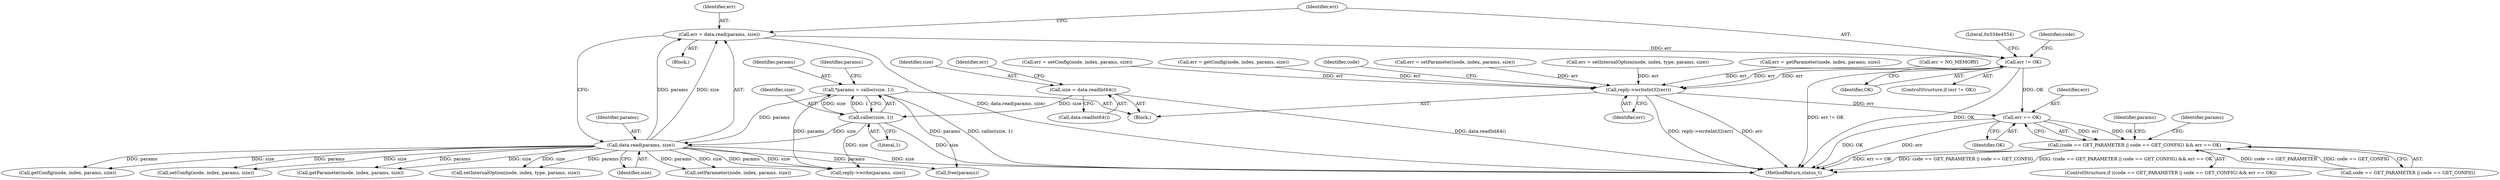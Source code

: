 digraph "0_Android_1171e7c047bf79e7c93342bb6a812c9edd86aa84@API" {
"1000309" [label="(Call,err = data.read(params, size))"];
"1000311" [label="(Call,data.read(params, size))"];
"1000301" [label="(Call,*params = calloc(size, 1))"];
"1000303" [label="(Call,calloc(size, 1))"];
"1000293" [label="(Call,size = data.readInt64())"];
"1000315" [label="(Call,err != OK)"];
"1000382" [label="(Call,reply->writeInt32(err))"];
"1000393" [label="(Call,err == OK)"];
"1000385" [label="(Call,(code == GET_PARAMETER || code == GET_CONFIG) && err == OK)"];
"1000394" [label="(Identifier,err)"];
"1000313" [label="(Identifier,size)"];
"1000293" [label="(Call,size = data.readInt64())"];
"1000295" [label="(Call,data.readInt64())"];
"1000311" [label="(Call,data.read(params, size))"];
"1000397" [label="(Call,reply->write(params, size))"];
"1000317" [label="(Identifier,OK)"];
"1000325" [label="(Identifier,code)"];
"1000382" [label="(Call,reply->writeInt32(err))"];
"1000309" [label="(Call,err = data.read(params, size))"];
"1000339" [label="(Call,setParameter(node, index, params, size))"];
"1000400" [label="(Call,free(params))"];
"1000355" [label="(Call,err = setConfig(node, index, params, size))"];
"1000401" [label="(Identifier,params)"];
"1000384" [label="(ControlStructure,if ((code == GET_PARAMETER || code == GET_CONFIG) && err == OK))"];
"1000307" [label="(Identifier,params)"];
"1000373" [label="(Call,setInternalOption(node, index, type, params, size))"];
"1000398" [label="(Identifier,params)"];
"1000346" [label="(Call,err = getConfig(node, index, params, size))"];
"1000388" [label="(Identifier,code)"];
"1000383" [label="(Identifier,err)"];
"1000348" [label="(Call,getConfig(node, index, params, size))"];
"1000312" [label="(Identifier,params)"];
"1001075" [label="(MethodReturn,status_t)"];
"1000314" [label="(ControlStructure,if (err != OK))"];
"1000386" [label="(Call,code == GET_PARAMETER || code == GET_CONFIG)"];
"1000310" [label="(Identifier,err)"];
"1000316" [label="(Identifier,err)"];
"1000301" [label="(Call,*params = calloc(size, 1))"];
"1000337" [label="(Call,err = setParameter(node, index, params, size))"];
"1000393" [label="(Call,err == OK)"];
"1000357" [label="(Call,setConfig(node, index, params, size))"];
"1000371" [label="(Call,err = setInternalOption(node, index, type, params, size))"];
"1000385" [label="(Call,(code == GET_PARAMETER || code == GET_CONFIG) && err == OK)"];
"1000303" [label="(Call,calloc(size, 1))"];
"1000308" [label="(Block,)"];
"1000328" [label="(Call,err = getParameter(node, index, params, size))"];
"1000304" [label="(Identifier,size)"];
"1000330" [label="(Call,getParameter(node, index, params, size))"];
"1000305" [label="(Literal,1)"];
"1000297" [label="(Call,err = NO_MEMORY)"];
"1000320" [label="(Literal,0x534e4554)"];
"1000294" [label="(Identifier,size)"];
"1000275" [label="(Block,)"];
"1000302" [label="(Identifier,params)"];
"1000395" [label="(Identifier,OK)"];
"1000298" [label="(Identifier,err)"];
"1000315" [label="(Call,err != OK)"];
"1000309" -> "1000308"  [label="AST: "];
"1000309" -> "1000311"  [label="CFG: "];
"1000310" -> "1000309"  [label="AST: "];
"1000311" -> "1000309"  [label="AST: "];
"1000316" -> "1000309"  [label="CFG: "];
"1000309" -> "1001075"  [label="DDG: data.read(params, size)"];
"1000311" -> "1000309"  [label="DDG: params"];
"1000311" -> "1000309"  [label="DDG: size"];
"1000309" -> "1000315"  [label="DDG: err"];
"1000311" -> "1000313"  [label="CFG: "];
"1000312" -> "1000311"  [label="AST: "];
"1000313" -> "1000311"  [label="AST: "];
"1000311" -> "1001075"  [label="DDG: size"];
"1000301" -> "1000311"  [label="DDG: params"];
"1000303" -> "1000311"  [label="DDG: size"];
"1000311" -> "1000330"  [label="DDG: params"];
"1000311" -> "1000330"  [label="DDG: size"];
"1000311" -> "1000339"  [label="DDG: params"];
"1000311" -> "1000339"  [label="DDG: size"];
"1000311" -> "1000348"  [label="DDG: params"];
"1000311" -> "1000348"  [label="DDG: size"];
"1000311" -> "1000357"  [label="DDG: params"];
"1000311" -> "1000357"  [label="DDG: size"];
"1000311" -> "1000373"  [label="DDG: params"];
"1000311" -> "1000373"  [label="DDG: size"];
"1000311" -> "1000397"  [label="DDG: params"];
"1000311" -> "1000397"  [label="DDG: size"];
"1000311" -> "1000400"  [label="DDG: params"];
"1000301" -> "1000275"  [label="AST: "];
"1000301" -> "1000303"  [label="CFG: "];
"1000302" -> "1000301"  [label="AST: "];
"1000303" -> "1000301"  [label="AST: "];
"1000307" -> "1000301"  [label="CFG: "];
"1000301" -> "1001075"  [label="DDG: calloc(size, 1)"];
"1000303" -> "1000301"  [label="DDG: size"];
"1000303" -> "1000301"  [label="DDG: 1"];
"1000301" -> "1000397"  [label="DDG: params"];
"1000301" -> "1000400"  [label="DDG: params"];
"1000303" -> "1000305"  [label="CFG: "];
"1000304" -> "1000303"  [label="AST: "];
"1000305" -> "1000303"  [label="AST: "];
"1000303" -> "1001075"  [label="DDG: size"];
"1000293" -> "1000303"  [label="DDG: size"];
"1000303" -> "1000397"  [label="DDG: size"];
"1000293" -> "1000275"  [label="AST: "];
"1000293" -> "1000295"  [label="CFG: "];
"1000294" -> "1000293"  [label="AST: "];
"1000295" -> "1000293"  [label="AST: "];
"1000298" -> "1000293"  [label="CFG: "];
"1000293" -> "1001075"  [label="DDG: data.readInt64()"];
"1000315" -> "1000314"  [label="AST: "];
"1000315" -> "1000317"  [label="CFG: "];
"1000316" -> "1000315"  [label="AST: "];
"1000317" -> "1000315"  [label="AST: "];
"1000320" -> "1000315"  [label="CFG: "];
"1000325" -> "1000315"  [label="CFG: "];
"1000315" -> "1001075"  [label="DDG: err != OK"];
"1000315" -> "1001075"  [label="DDG: OK"];
"1000315" -> "1000382"  [label="DDG: err"];
"1000315" -> "1000393"  [label="DDG: OK"];
"1000382" -> "1000275"  [label="AST: "];
"1000382" -> "1000383"  [label="CFG: "];
"1000383" -> "1000382"  [label="AST: "];
"1000388" -> "1000382"  [label="CFG: "];
"1000382" -> "1001075"  [label="DDG: err"];
"1000382" -> "1001075"  [label="DDG: reply->writeInt32(err)"];
"1000328" -> "1000382"  [label="DDG: err"];
"1000371" -> "1000382"  [label="DDG: err"];
"1000355" -> "1000382"  [label="DDG: err"];
"1000297" -> "1000382"  [label="DDG: err"];
"1000346" -> "1000382"  [label="DDG: err"];
"1000337" -> "1000382"  [label="DDG: err"];
"1000382" -> "1000393"  [label="DDG: err"];
"1000393" -> "1000385"  [label="AST: "];
"1000393" -> "1000395"  [label="CFG: "];
"1000394" -> "1000393"  [label="AST: "];
"1000395" -> "1000393"  [label="AST: "];
"1000385" -> "1000393"  [label="CFG: "];
"1000393" -> "1001075"  [label="DDG: err"];
"1000393" -> "1001075"  [label="DDG: OK"];
"1000393" -> "1000385"  [label="DDG: err"];
"1000393" -> "1000385"  [label="DDG: OK"];
"1000385" -> "1000384"  [label="AST: "];
"1000385" -> "1000386"  [label="CFG: "];
"1000386" -> "1000385"  [label="AST: "];
"1000398" -> "1000385"  [label="CFG: "];
"1000401" -> "1000385"  [label="CFG: "];
"1000385" -> "1001075"  [label="DDG: err == OK"];
"1000385" -> "1001075"  [label="DDG: code == GET_PARAMETER || code == GET_CONFIG"];
"1000385" -> "1001075"  [label="DDG: (code == GET_PARAMETER || code == GET_CONFIG) && err == OK"];
"1000386" -> "1000385"  [label="DDG: code == GET_PARAMETER"];
"1000386" -> "1000385"  [label="DDG: code == GET_CONFIG"];
}
